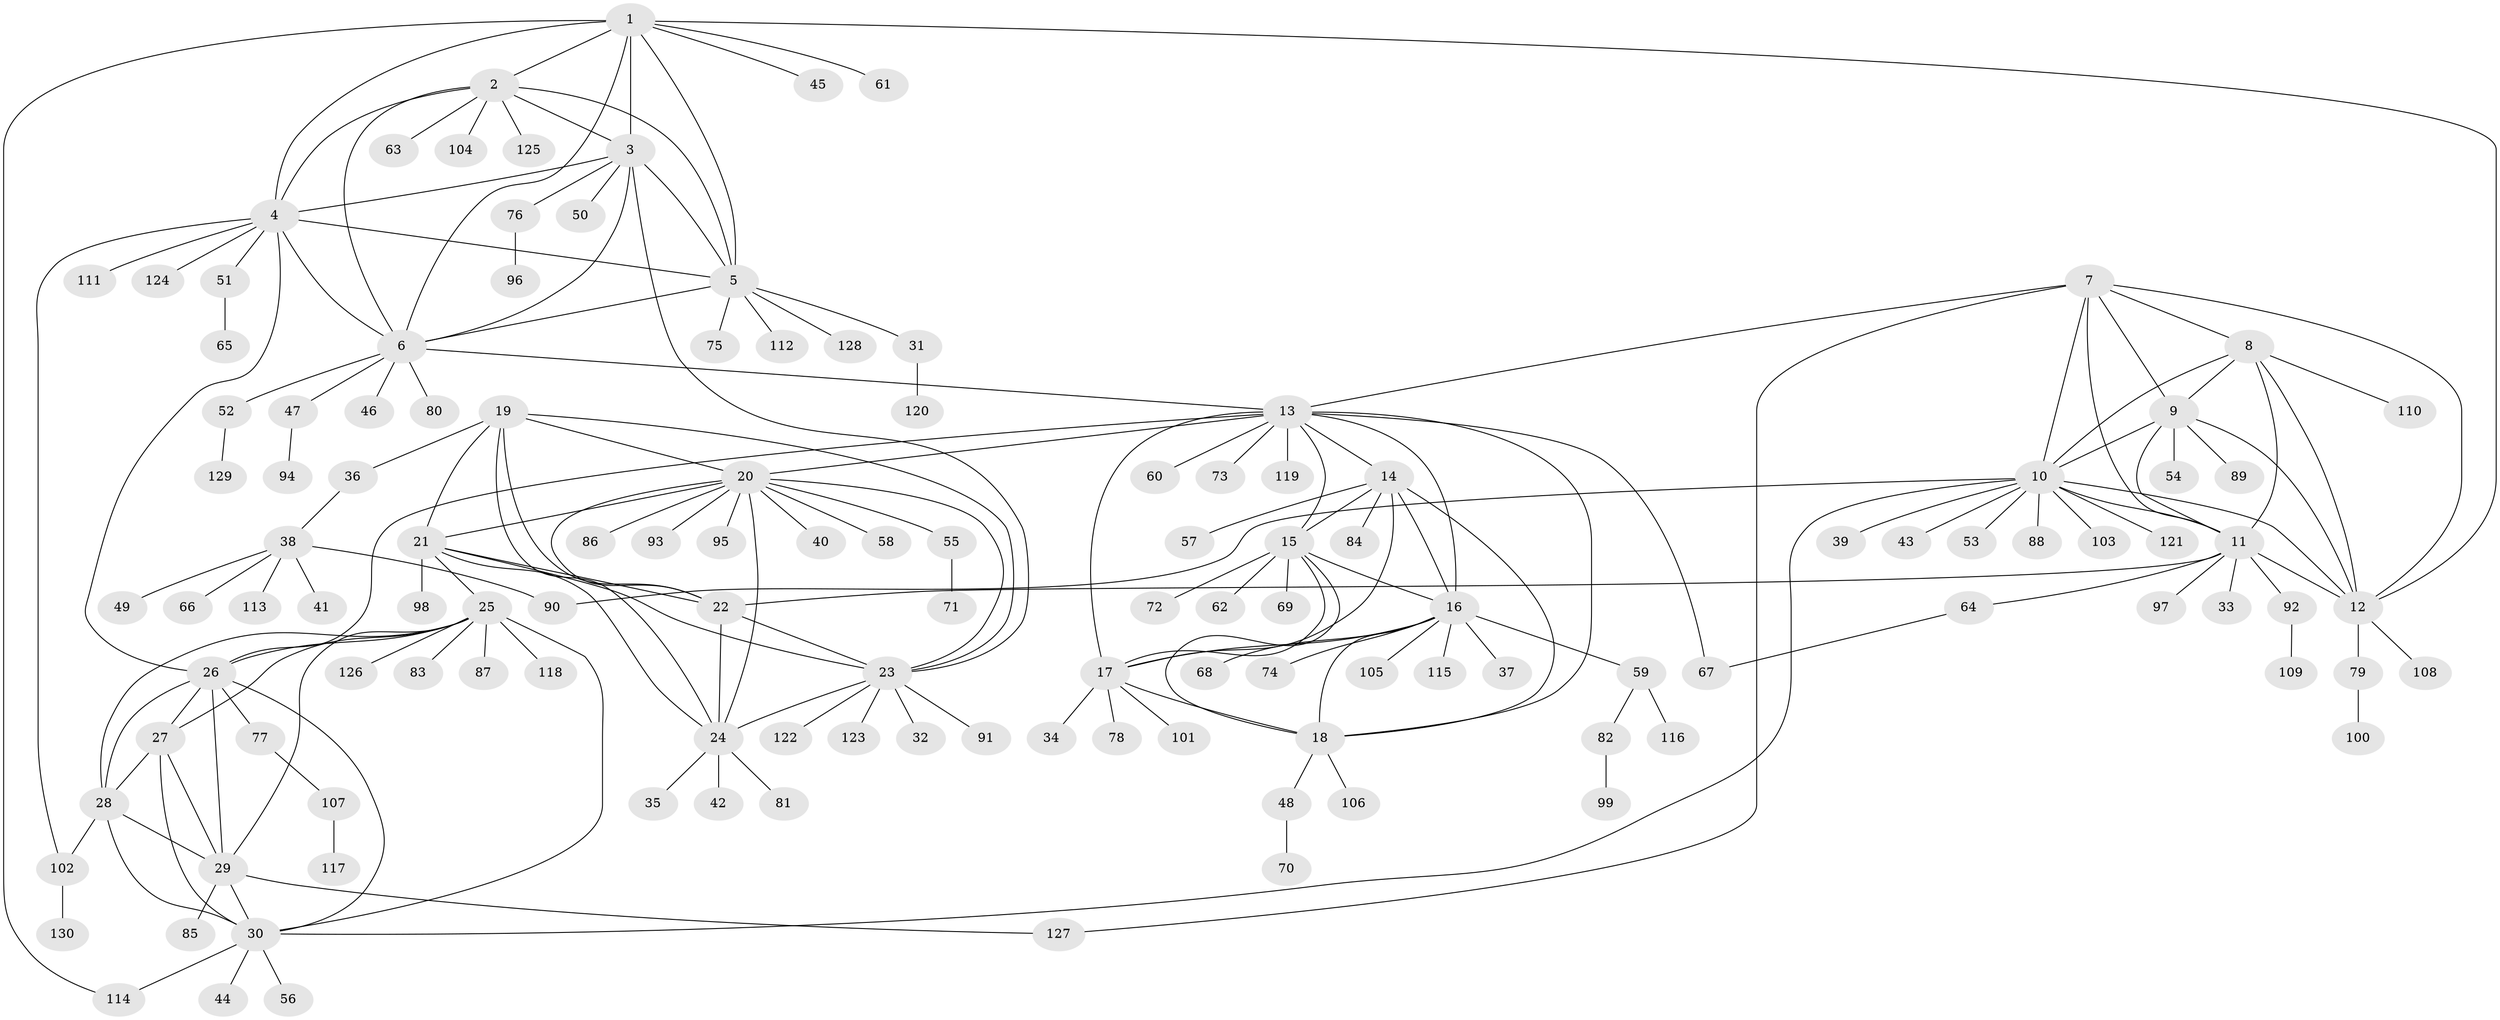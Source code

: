 // Generated by graph-tools (version 1.1) at 2025/26/03/09/25 03:26:48]
// undirected, 130 vertices, 190 edges
graph export_dot {
graph [start="1"]
  node [color=gray90,style=filled];
  1;
  2;
  3;
  4;
  5;
  6;
  7;
  8;
  9;
  10;
  11;
  12;
  13;
  14;
  15;
  16;
  17;
  18;
  19;
  20;
  21;
  22;
  23;
  24;
  25;
  26;
  27;
  28;
  29;
  30;
  31;
  32;
  33;
  34;
  35;
  36;
  37;
  38;
  39;
  40;
  41;
  42;
  43;
  44;
  45;
  46;
  47;
  48;
  49;
  50;
  51;
  52;
  53;
  54;
  55;
  56;
  57;
  58;
  59;
  60;
  61;
  62;
  63;
  64;
  65;
  66;
  67;
  68;
  69;
  70;
  71;
  72;
  73;
  74;
  75;
  76;
  77;
  78;
  79;
  80;
  81;
  82;
  83;
  84;
  85;
  86;
  87;
  88;
  89;
  90;
  91;
  92;
  93;
  94;
  95;
  96;
  97;
  98;
  99;
  100;
  101;
  102;
  103;
  104;
  105;
  106;
  107;
  108;
  109;
  110;
  111;
  112;
  113;
  114;
  115;
  116;
  117;
  118;
  119;
  120;
  121;
  122;
  123;
  124;
  125;
  126;
  127;
  128;
  129;
  130;
  1 -- 2;
  1 -- 3;
  1 -- 4;
  1 -- 5;
  1 -- 6;
  1 -- 12;
  1 -- 45;
  1 -- 61;
  1 -- 114;
  2 -- 3;
  2 -- 4;
  2 -- 5;
  2 -- 6;
  2 -- 63;
  2 -- 104;
  2 -- 125;
  3 -- 4;
  3 -- 5;
  3 -- 6;
  3 -- 23;
  3 -- 50;
  3 -- 76;
  4 -- 5;
  4 -- 6;
  4 -- 26;
  4 -- 51;
  4 -- 102;
  4 -- 111;
  4 -- 124;
  5 -- 6;
  5 -- 31;
  5 -- 75;
  5 -- 112;
  5 -- 128;
  6 -- 13;
  6 -- 46;
  6 -- 47;
  6 -- 52;
  6 -- 80;
  7 -- 8;
  7 -- 9;
  7 -- 10;
  7 -- 11;
  7 -- 12;
  7 -- 13;
  7 -- 127;
  8 -- 9;
  8 -- 10;
  8 -- 11;
  8 -- 12;
  8 -- 110;
  9 -- 10;
  9 -- 11;
  9 -- 12;
  9 -- 54;
  9 -- 89;
  10 -- 11;
  10 -- 12;
  10 -- 30;
  10 -- 39;
  10 -- 43;
  10 -- 53;
  10 -- 88;
  10 -- 90;
  10 -- 103;
  10 -- 121;
  11 -- 12;
  11 -- 22;
  11 -- 33;
  11 -- 64;
  11 -- 92;
  11 -- 97;
  12 -- 79;
  12 -- 108;
  13 -- 14;
  13 -- 15;
  13 -- 16;
  13 -- 17;
  13 -- 18;
  13 -- 20;
  13 -- 26;
  13 -- 60;
  13 -- 67;
  13 -- 73;
  13 -- 119;
  14 -- 15;
  14 -- 16;
  14 -- 17;
  14 -- 18;
  14 -- 57;
  14 -- 84;
  15 -- 16;
  15 -- 17;
  15 -- 18;
  15 -- 62;
  15 -- 69;
  15 -- 72;
  16 -- 17;
  16 -- 18;
  16 -- 37;
  16 -- 59;
  16 -- 68;
  16 -- 74;
  16 -- 105;
  16 -- 115;
  17 -- 18;
  17 -- 34;
  17 -- 78;
  17 -- 101;
  18 -- 48;
  18 -- 106;
  19 -- 20;
  19 -- 21;
  19 -- 22;
  19 -- 23;
  19 -- 24;
  19 -- 36;
  20 -- 21;
  20 -- 22;
  20 -- 23;
  20 -- 24;
  20 -- 40;
  20 -- 55;
  20 -- 58;
  20 -- 86;
  20 -- 93;
  20 -- 95;
  21 -- 22;
  21 -- 23;
  21 -- 24;
  21 -- 25;
  21 -- 98;
  22 -- 23;
  22 -- 24;
  23 -- 24;
  23 -- 32;
  23 -- 91;
  23 -- 122;
  23 -- 123;
  24 -- 35;
  24 -- 42;
  24 -- 81;
  25 -- 26;
  25 -- 27;
  25 -- 28;
  25 -- 29;
  25 -- 30;
  25 -- 83;
  25 -- 87;
  25 -- 118;
  25 -- 126;
  26 -- 27;
  26 -- 28;
  26 -- 29;
  26 -- 30;
  26 -- 77;
  27 -- 28;
  27 -- 29;
  27 -- 30;
  28 -- 29;
  28 -- 30;
  28 -- 102;
  29 -- 30;
  29 -- 85;
  29 -- 127;
  30 -- 44;
  30 -- 56;
  30 -- 114;
  31 -- 120;
  36 -- 38;
  38 -- 41;
  38 -- 49;
  38 -- 66;
  38 -- 90;
  38 -- 113;
  47 -- 94;
  48 -- 70;
  51 -- 65;
  52 -- 129;
  55 -- 71;
  59 -- 82;
  59 -- 116;
  64 -- 67;
  76 -- 96;
  77 -- 107;
  79 -- 100;
  82 -- 99;
  92 -- 109;
  102 -- 130;
  107 -- 117;
}
